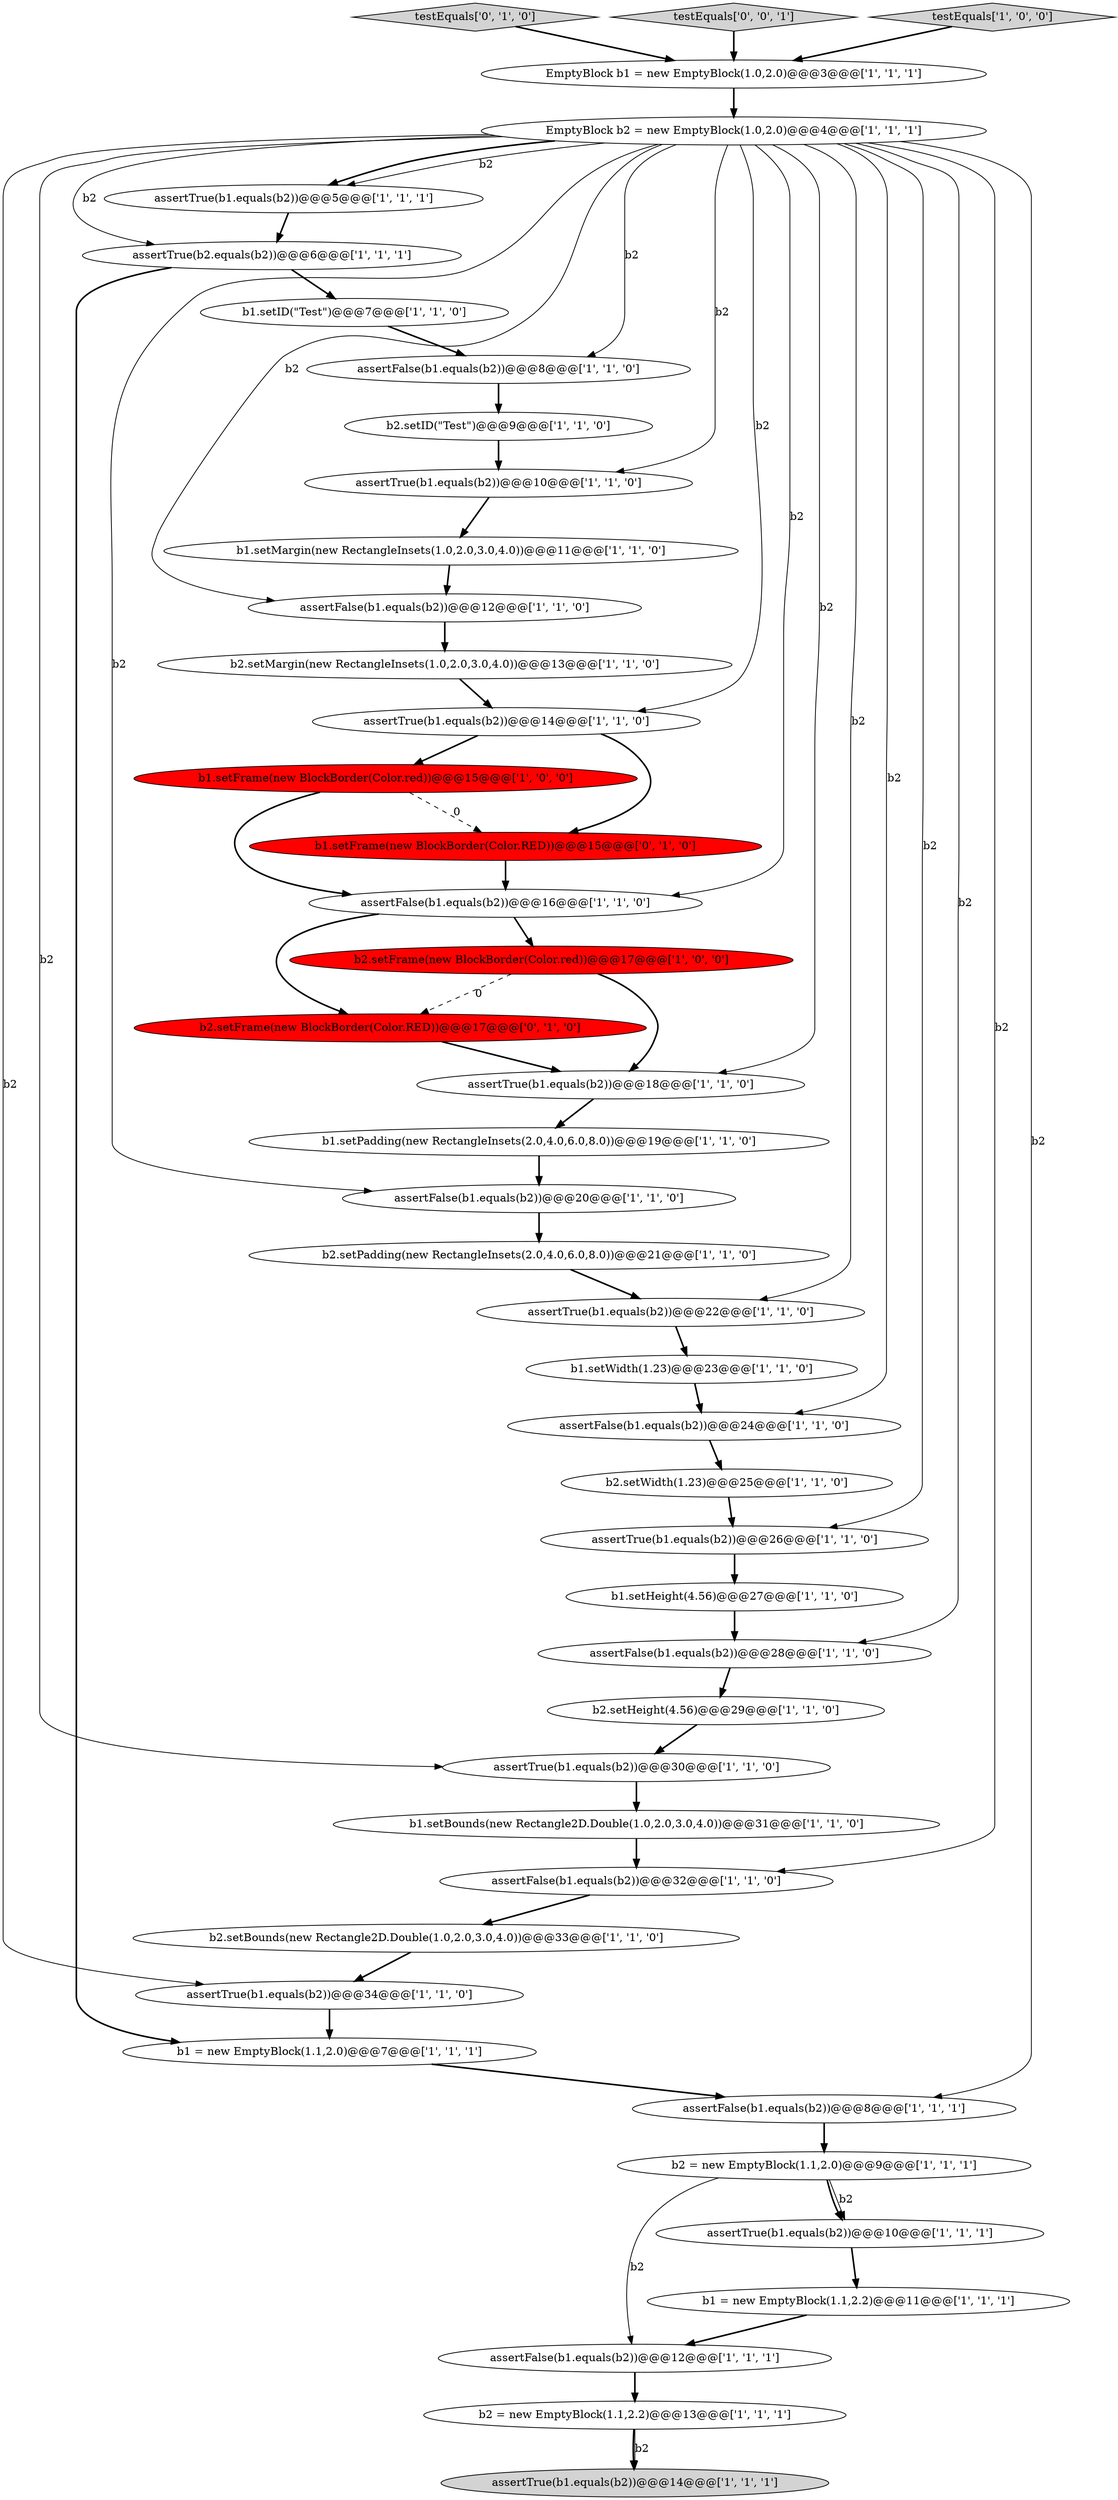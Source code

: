 digraph {
0 [style = filled, label = "assertTrue(b1.equals(b2))@@@34@@@['1', '1', '0']", fillcolor = white, shape = ellipse image = "AAA0AAABBB1BBB"];
41 [style = filled, label = "b2.setFrame(new BlockBorder(Color.RED))@@@17@@@['0', '1', '0']", fillcolor = red, shape = ellipse image = "AAA1AAABBB2BBB"];
17 [style = filled, label = "assertTrue(b1.equals(b2))@@@5@@@['1', '1', '1']", fillcolor = white, shape = ellipse image = "AAA0AAABBB1BBB"];
21 [style = filled, label = "b1.setHeight(4.56)@@@27@@@['1', '1', '0']", fillcolor = white, shape = ellipse image = "AAA0AAABBB1BBB"];
43 [style = filled, label = "testEquals['0', '1', '0']", fillcolor = lightgray, shape = diamond image = "AAA0AAABBB2BBB"];
24 [style = filled, label = "assertTrue(b1.equals(b2))@@@22@@@['1', '1', '0']", fillcolor = white, shape = ellipse image = "AAA0AAABBB1BBB"];
6 [style = filled, label = "assertTrue(b1.equals(b2))@@@30@@@['1', '1', '0']", fillcolor = white, shape = ellipse image = "AAA0AAABBB1BBB"];
40 [style = filled, label = "b2.setHeight(4.56)@@@29@@@['1', '1', '0']", fillcolor = white, shape = ellipse image = "AAA0AAABBB1BBB"];
12 [style = filled, label = "b2.setID(\"Test\")@@@9@@@['1', '1', '0']", fillcolor = white, shape = ellipse image = "AAA0AAABBB1BBB"];
15 [style = filled, label = "assertFalse(b1.equals(b2))@@@24@@@['1', '1', '0']", fillcolor = white, shape = ellipse image = "AAA0AAABBB1BBB"];
22 [style = filled, label = "b1.setPadding(new RectangleInsets(2.0,4.0,6.0,8.0))@@@19@@@['1', '1', '0']", fillcolor = white, shape = ellipse image = "AAA0AAABBB1BBB"];
37 [style = filled, label = "b2.setPadding(new RectangleInsets(2.0,4.0,6.0,8.0))@@@21@@@['1', '1', '0']", fillcolor = white, shape = ellipse image = "AAA0AAABBB1BBB"];
16 [style = filled, label = "b2 = new EmptyBlock(1.1,2.0)@@@9@@@['1', '1', '1']", fillcolor = white, shape = ellipse image = "AAA0AAABBB1BBB"];
31 [style = filled, label = "assertFalse(b1.equals(b2))@@@32@@@['1', '1', '0']", fillcolor = white, shape = ellipse image = "AAA0AAABBB1BBB"];
35 [style = filled, label = "assertFalse(b1.equals(b2))@@@12@@@['1', '1', '1']", fillcolor = white, shape = ellipse image = "AAA0AAABBB1BBB"];
39 [style = filled, label = "assertFalse(b1.equals(b2))@@@16@@@['1', '1', '0']", fillcolor = white, shape = ellipse image = "AAA0AAABBB1BBB"];
10 [style = filled, label = "b2.setMargin(new RectangleInsets(1.0,2.0,3.0,4.0))@@@13@@@['1', '1', '0']", fillcolor = white, shape = ellipse image = "AAA0AAABBB1BBB"];
1 [style = filled, label = "EmptyBlock b1 = new EmptyBlock(1.0,2.0)@@@3@@@['1', '1', '1']", fillcolor = white, shape = ellipse image = "AAA0AAABBB1BBB"];
27 [style = filled, label = "assertFalse(b1.equals(b2))@@@8@@@['1', '1', '1']", fillcolor = white, shape = ellipse image = "AAA0AAABBB1BBB"];
3 [style = filled, label = "b1 = new EmptyBlock(1.1,2.2)@@@11@@@['1', '1', '1']", fillcolor = white, shape = ellipse image = "AAA0AAABBB1BBB"];
13 [style = filled, label = "b1 = new EmptyBlock(1.1,2.0)@@@7@@@['1', '1', '1']", fillcolor = white, shape = ellipse image = "AAA0AAABBB1BBB"];
5 [style = filled, label = "b1.setMargin(new RectangleInsets(1.0,2.0,3.0,4.0))@@@11@@@['1', '1', '0']", fillcolor = white, shape = ellipse image = "AAA0AAABBB1BBB"];
9 [style = filled, label = "assertTrue(b2.equals(b2))@@@6@@@['1', '1', '1']", fillcolor = white, shape = ellipse image = "AAA0AAABBB1BBB"];
20 [style = filled, label = "assertTrue(b1.equals(b2))@@@26@@@['1', '1', '0']", fillcolor = white, shape = ellipse image = "AAA0AAABBB1BBB"];
19 [style = filled, label = "assertFalse(b1.equals(b2))@@@8@@@['1', '1', '0']", fillcolor = white, shape = ellipse image = "AAA0AAABBB1BBB"];
29 [style = filled, label = "assertFalse(b1.equals(b2))@@@20@@@['1', '1', '0']", fillcolor = white, shape = ellipse image = "AAA0AAABBB1BBB"];
44 [style = filled, label = "testEquals['0', '0', '1']", fillcolor = lightgray, shape = diamond image = "AAA0AAABBB3BBB"];
4 [style = filled, label = "assertTrue(b1.equals(b2))@@@18@@@['1', '1', '0']", fillcolor = white, shape = ellipse image = "AAA0AAABBB1BBB"];
8 [style = filled, label = "b2 = new EmptyBlock(1.1,2.2)@@@13@@@['1', '1', '1']", fillcolor = white, shape = ellipse image = "AAA0AAABBB1BBB"];
18 [style = filled, label = "b2.setBounds(new Rectangle2D.Double(1.0,2.0,3.0,4.0))@@@33@@@['1', '1', '0']", fillcolor = white, shape = ellipse image = "AAA0AAABBB1BBB"];
38 [style = filled, label = "assertFalse(b1.equals(b2))@@@12@@@['1', '1', '0']", fillcolor = white, shape = ellipse image = "AAA0AAABBB1BBB"];
7 [style = filled, label = "EmptyBlock b2 = new EmptyBlock(1.0,2.0)@@@4@@@['1', '1', '1']", fillcolor = white, shape = ellipse image = "AAA0AAABBB1BBB"];
36 [style = filled, label = "b2.setFrame(new BlockBorder(Color.red))@@@17@@@['1', '0', '0']", fillcolor = red, shape = ellipse image = "AAA1AAABBB1BBB"];
2 [style = filled, label = "b1.setID(\"Test\")@@@7@@@['1', '1', '0']", fillcolor = white, shape = ellipse image = "AAA0AAABBB1BBB"];
34 [style = filled, label = "b1.setFrame(new BlockBorder(Color.red))@@@15@@@['1', '0', '0']", fillcolor = red, shape = ellipse image = "AAA1AAABBB1BBB"];
23 [style = filled, label = "b1.setBounds(new Rectangle2D.Double(1.0,2.0,3.0,4.0))@@@31@@@['1', '1', '0']", fillcolor = white, shape = ellipse image = "AAA0AAABBB1BBB"];
14 [style = filled, label = "assertTrue(b1.equals(b2))@@@14@@@['1', '1', '1']", fillcolor = lightgray, shape = ellipse image = "AAA0AAABBB1BBB"];
33 [style = filled, label = "assertTrue(b1.equals(b2))@@@10@@@['1', '1', '0']", fillcolor = white, shape = ellipse image = "AAA0AAABBB1BBB"];
32 [style = filled, label = "b1.setWidth(1.23)@@@23@@@['1', '1', '0']", fillcolor = white, shape = ellipse image = "AAA0AAABBB1BBB"];
26 [style = filled, label = "b2.setWidth(1.23)@@@25@@@['1', '1', '0']", fillcolor = white, shape = ellipse image = "AAA0AAABBB1BBB"];
28 [style = filled, label = "assertTrue(b1.equals(b2))@@@10@@@['1', '1', '1']", fillcolor = white, shape = ellipse image = "AAA0AAABBB1BBB"];
42 [style = filled, label = "b1.setFrame(new BlockBorder(Color.RED))@@@15@@@['0', '1', '0']", fillcolor = red, shape = ellipse image = "AAA1AAABBB2BBB"];
25 [style = filled, label = "assertTrue(b1.equals(b2))@@@14@@@['1', '1', '0']", fillcolor = white, shape = ellipse image = "AAA0AAABBB1BBB"];
11 [style = filled, label = "assertFalse(b1.equals(b2))@@@28@@@['1', '1', '0']", fillcolor = white, shape = ellipse image = "AAA0AAABBB1BBB"];
30 [style = filled, label = "testEquals['1', '0', '0']", fillcolor = lightgray, shape = diamond image = "AAA0AAABBB1BBB"];
23->31 [style = bold, label=""];
7->19 [style = solid, label="b2"];
36->41 [style = dashed, label="0"];
7->24 [style = solid, label="b2"];
2->19 [style = bold, label=""];
7->17 [style = bold, label=""];
37->24 [style = bold, label=""];
40->6 [style = bold, label=""];
0->13 [style = bold, label=""];
25->34 [style = bold, label=""];
30->1 [style = bold, label=""];
19->12 [style = bold, label=""];
7->33 [style = solid, label="b2"];
9->2 [style = bold, label=""];
38->10 [style = bold, label=""];
7->20 [style = solid, label="b2"];
7->27 [style = solid, label="b2"];
6->23 [style = bold, label=""];
17->9 [style = bold, label=""];
7->4 [style = solid, label="b2"];
7->15 [style = solid, label="b2"];
24->32 [style = bold, label=""];
36->4 [style = bold, label=""];
42->39 [style = bold, label=""];
22->29 [style = bold, label=""];
41->4 [style = bold, label=""];
8->14 [style = bold, label=""];
7->11 [style = solid, label="b2"];
7->29 [style = solid, label="b2"];
31->18 [style = bold, label=""];
7->6 [style = solid, label="b2"];
29->37 [style = bold, label=""];
33->5 [style = bold, label=""];
27->16 [style = bold, label=""];
7->25 [style = solid, label="b2"];
11->40 [style = bold, label=""];
5->38 [style = bold, label=""];
1->7 [style = bold, label=""];
7->38 [style = solid, label="b2"];
15->26 [style = bold, label=""];
20->21 [style = bold, label=""];
3->35 [style = bold, label=""];
13->27 [style = bold, label=""];
8->14 [style = solid, label="b2"];
16->28 [style = bold, label=""];
21->11 [style = bold, label=""];
10->25 [style = bold, label=""];
7->17 [style = solid, label="b2"];
16->28 [style = solid, label="b2"];
43->1 [style = bold, label=""];
34->39 [style = bold, label=""];
32->15 [style = bold, label=""];
12->33 [style = bold, label=""];
35->8 [style = bold, label=""];
25->42 [style = bold, label=""];
7->0 [style = solid, label="b2"];
39->41 [style = bold, label=""];
44->1 [style = bold, label=""];
7->39 [style = solid, label="b2"];
28->3 [style = bold, label=""];
7->31 [style = solid, label="b2"];
16->35 [style = solid, label="b2"];
39->36 [style = bold, label=""];
4->22 [style = bold, label=""];
18->0 [style = bold, label=""];
7->9 [style = solid, label="b2"];
26->20 [style = bold, label=""];
34->42 [style = dashed, label="0"];
9->13 [style = bold, label=""];
}
